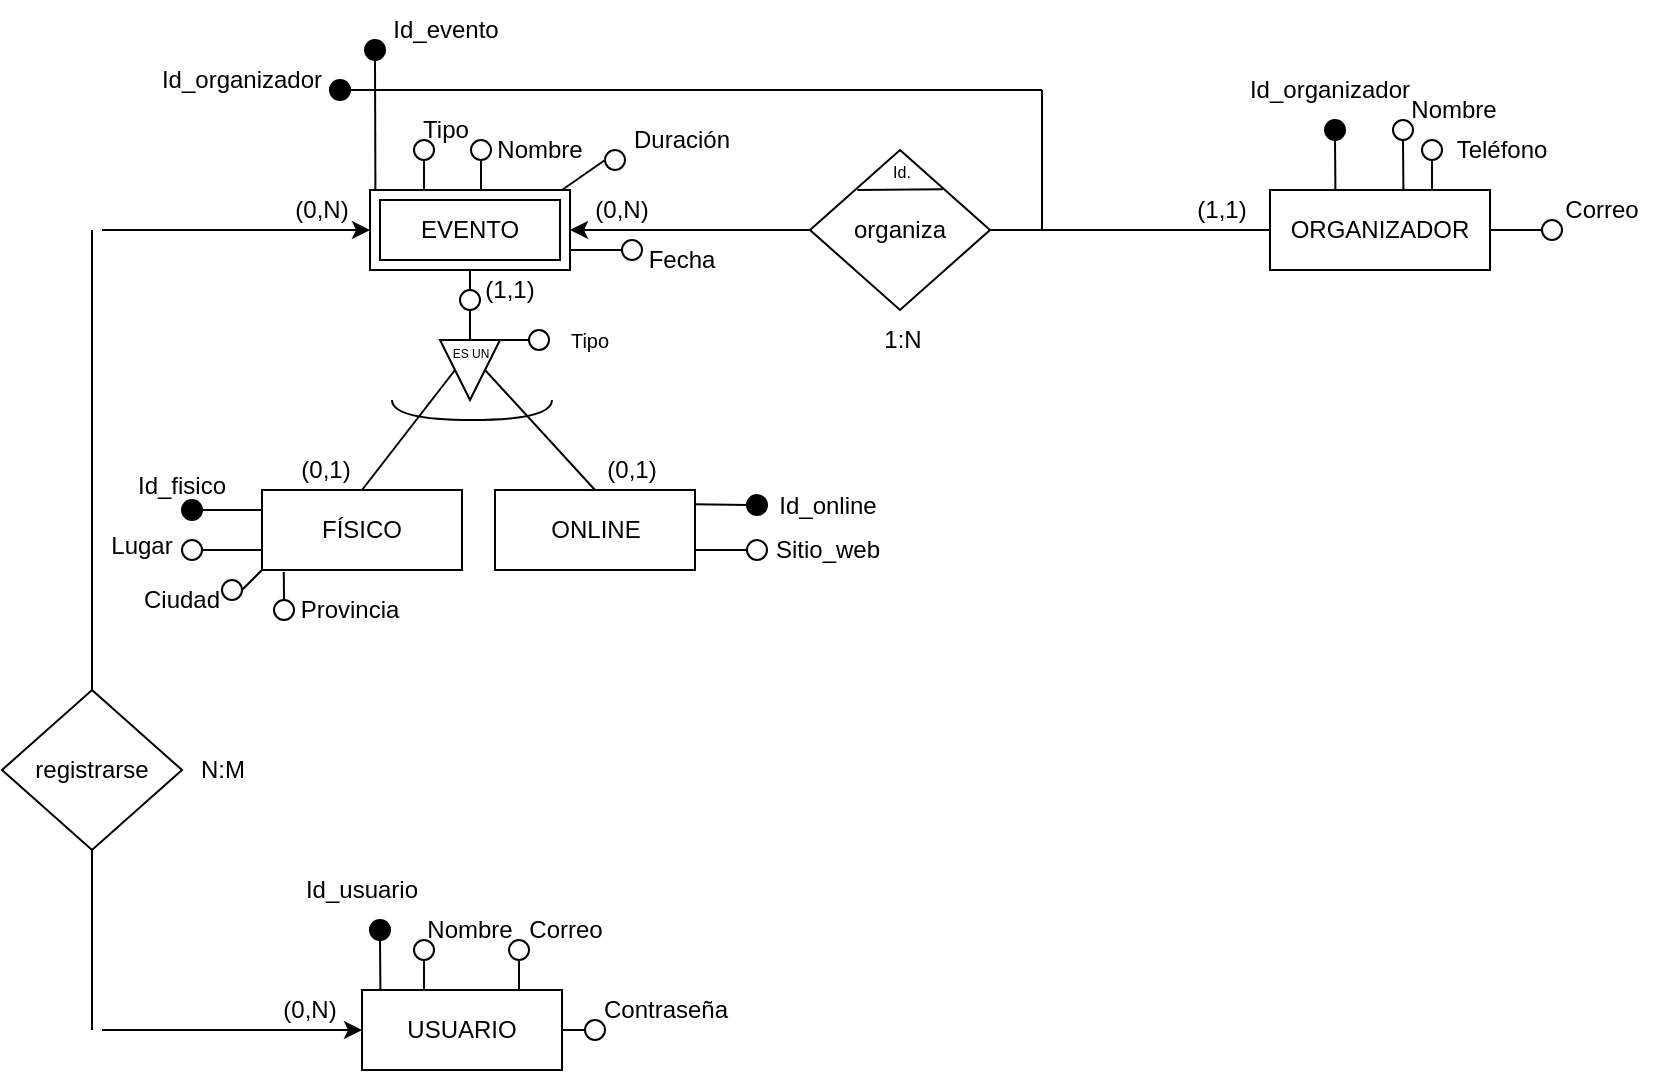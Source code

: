 <mxfile version="27.1.1">
  <diagram name="Página-1" id="64P_NPGaRn5wYiKogRGo">
    <mxGraphModel dx="2253" dy="777" grid="1" gridSize="10" guides="1" tooltips="1" connect="1" arrows="1" fold="1" page="1" pageScale="1" pageWidth="827" pageHeight="1169" math="0" shadow="0">
      <root>
        <mxCell id="0" />
        <mxCell id="1" parent="0" />
        <mxCell id="jW0h0iekPydfrRsHZEFX-2" value="ORGANIZADOR" style="rounded=0;whiteSpace=wrap;html=1;" parent="1" vertex="1">
          <mxGeometry x="624" y="120" width="110" height="40" as="geometry" />
        </mxCell>
        <mxCell id="jW0h0iekPydfrRsHZEFX-3" value="organiza" style="rhombus;whiteSpace=wrap;html=1;" parent="1" vertex="1">
          <mxGeometry x="394" y="100" width="90" height="80" as="geometry" />
        </mxCell>
        <mxCell id="jW0h0iekPydfrRsHZEFX-5" value="" style="endArrow=none;html=1;rounded=0;exitX=1;exitY=0.5;exitDx=0;exitDy=0;entryX=0;entryY=0.5;entryDx=0;entryDy=0;" parent="1" source="jW0h0iekPydfrRsHZEFX-3" target="jW0h0iekPydfrRsHZEFX-2" edge="1">
          <mxGeometry width="50" height="50" relative="1" as="geometry">
            <mxPoint x="390" y="430" as="sourcePoint" />
            <mxPoint x="440" y="380" as="targetPoint" />
          </mxGeometry>
        </mxCell>
        <mxCell id="jW0h0iekPydfrRsHZEFX-7" value="" style="ellipse;whiteSpace=wrap;html=1;aspect=fixed;" parent="1" vertex="1">
          <mxGeometry x="219" y="170" width="10" height="10" as="geometry" />
        </mxCell>
        <mxCell id="jW0h0iekPydfrRsHZEFX-8" value="" style="endArrow=none;html=1;rounded=0;" parent="1" edge="1">
          <mxGeometry width="50" height="50" relative="1" as="geometry">
            <mxPoint x="224" y="200" as="sourcePoint" />
            <mxPoint x="224" y="180" as="targetPoint" />
          </mxGeometry>
        </mxCell>
        <mxCell id="jW0h0iekPydfrRsHZEFX-9" value="" style="triangle;whiteSpace=wrap;html=1;rotation=90;" parent="1" vertex="1">
          <mxGeometry x="209" y="195" width="30" height="30" as="geometry" />
        </mxCell>
        <mxCell id="jW0h0iekPydfrRsHZEFX-10" value="&lt;font style=&quot;font-size: 6px;&quot;&gt;ES UN&lt;/font&gt;" style="text;html=1;align=center;verticalAlign=middle;whiteSpace=wrap;rounded=0;" parent="1" vertex="1">
          <mxGeometry x="211.5" y="195" width="25" height="10" as="geometry" />
        </mxCell>
        <mxCell id="jW0h0iekPydfrRsHZEFX-11" value="" style="endArrow=none;html=1;rounded=0;entryX=0;entryY=0.5;entryDx=0;entryDy=0;exitX=1;exitY=0;exitDx=0;exitDy=0;" parent="1" source="jW0h0iekPydfrRsHZEFX-10" target="jW0h0iekPydfrRsHZEFX-12" edge="1">
          <mxGeometry width="50" height="50" relative="1" as="geometry">
            <mxPoint x="239" y="200" as="sourcePoint" />
            <mxPoint x="264.21" y="185" as="targetPoint" />
          </mxGeometry>
        </mxCell>
        <mxCell id="jW0h0iekPydfrRsHZEFX-12" value="" style="ellipse;whiteSpace=wrap;html=1;aspect=fixed;" parent="1" vertex="1">
          <mxGeometry x="253.5" y="190" width="10" height="10" as="geometry" />
        </mxCell>
        <mxCell id="jW0h0iekPydfrRsHZEFX-13" value="" style="endArrow=none;html=1;rounded=0;exitX=0.5;exitY=0;exitDx=0;exitDy=0;entryX=0.5;entryY=1;entryDx=0;entryDy=0;" parent="1" source="jW0h0iekPydfrRsHZEFX-7" edge="1">
          <mxGeometry width="50" height="50" relative="1" as="geometry">
            <mxPoint x="300" y="300" as="sourcePoint" />
            <mxPoint x="224.0" y="160" as="targetPoint" />
          </mxGeometry>
        </mxCell>
        <mxCell id="jW0h0iekPydfrRsHZEFX-14" value="&lt;font style=&quot;font-size: 10px;&quot;&gt;Tipo&lt;/font&gt;" style="text;html=1;align=center;verticalAlign=middle;whiteSpace=wrap;rounded=0;" parent="1" vertex="1">
          <mxGeometry x="253.5" y="180" width="60" height="30" as="geometry" />
        </mxCell>
        <mxCell id="jW0h0iekPydfrRsHZEFX-15" value="FÍSICO" style="rounded=0;whiteSpace=wrap;html=1;" parent="1" vertex="1">
          <mxGeometry x="120" y="270" width="100" height="40" as="geometry" />
        </mxCell>
        <mxCell id="jW0h0iekPydfrRsHZEFX-16" value="ONLINE" style="rounded=0;whiteSpace=wrap;html=1;" parent="1" vertex="1">
          <mxGeometry x="236.5" y="270" width="100" height="40" as="geometry" />
        </mxCell>
        <mxCell id="jW0h0iekPydfrRsHZEFX-17" value="" style="endArrow=none;html=1;rounded=0;entryX=0.5;entryY=1;entryDx=0;entryDy=0;exitX=0.5;exitY=0;exitDx=0;exitDy=0;" parent="1" source="jW0h0iekPydfrRsHZEFX-15" target="jW0h0iekPydfrRsHZEFX-9" edge="1">
          <mxGeometry width="50" height="50" relative="1" as="geometry">
            <mxPoint x="90" y="420" as="sourcePoint" />
            <mxPoint x="140" y="370" as="targetPoint" />
          </mxGeometry>
        </mxCell>
        <mxCell id="jW0h0iekPydfrRsHZEFX-18" value="" style="endArrow=none;html=1;rounded=0;entryX=0.5;entryY=0;entryDx=0;entryDy=0;exitX=0.5;exitY=0;exitDx=0;exitDy=0;" parent="1" source="jW0h0iekPydfrRsHZEFX-16" target="jW0h0iekPydfrRsHZEFX-9" edge="1">
          <mxGeometry width="50" height="50" relative="1" as="geometry">
            <mxPoint x="90" y="420" as="sourcePoint" />
            <mxPoint x="140" y="370" as="targetPoint" />
          </mxGeometry>
        </mxCell>
        <mxCell id="jW0h0iekPydfrRsHZEFX-19" value="" style="shape=requiredInterface;html=1;verticalLabelPosition=bottom;sketch=0;rotation=90;" parent="1" vertex="1">
          <mxGeometry x="220" y="190" width="10" height="80" as="geometry" />
        </mxCell>
        <mxCell id="jW0h0iekPydfrRsHZEFX-21" value="registrarse" style="rhombus;whiteSpace=wrap;html=1;" parent="1" vertex="1">
          <mxGeometry x="-10" y="370" width="90" height="80" as="geometry" />
        </mxCell>
        <mxCell id="jW0h0iekPydfrRsHZEFX-22" value="USUARIO" style="rounded=0;whiteSpace=wrap;html=1;" parent="1" vertex="1">
          <mxGeometry x="170" y="520" width="100" height="40" as="geometry" />
        </mxCell>
        <mxCell id="jW0h0iekPydfrRsHZEFX-26" value="EVENTO" style="shape=ext;margin=3;double=1;whiteSpace=wrap;html=1;align=center;" parent="1" vertex="1">
          <mxGeometry x="174.0" y="120" width="100" height="40" as="geometry" />
        </mxCell>
        <mxCell id="jW0h0iekPydfrRsHZEFX-27" value="" style="endArrow=none;html=1;rounded=0;exitX=0.5;exitY=0;exitDx=0;exitDy=0;" parent="1" source="jW0h0iekPydfrRsHZEFX-21" edge="1">
          <mxGeometry width="50" height="50" relative="1" as="geometry">
            <mxPoint x="150" y="410" as="sourcePoint" />
            <mxPoint x="35" y="140" as="targetPoint" />
          </mxGeometry>
        </mxCell>
        <mxCell id="jW0h0iekPydfrRsHZEFX-29" value="" style="endArrow=none;html=1;rounded=0;exitX=0.5;exitY=1;exitDx=0;exitDy=0;" parent="1" source="jW0h0iekPydfrRsHZEFX-21" edge="1">
          <mxGeometry width="50" height="50" relative="1" as="geometry">
            <mxPoint x="80" y="380" as="sourcePoint" />
            <mxPoint x="35" y="540" as="targetPoint" />
          </mxGeometry>
        </mxCell>
        <mxCell id="jW0h0iekPydfrRsHZEFX-31" value="Id_organizador" style="text;html=1;align=center;verticalAlign=middle;whiteSpace=wrap;rounded=0;" parent="1" vertex="1">
          <mxGeometry x="624" y="55" width="60" height="30" as="geometry" />
        </mxCell>
        <mxCell id="jW0h0iekPydfrRsHZEFX-32" value="" style="ellipse;whiteSpace=wrap;html=1;aspect=fixed;fillColor=black;" parent="1" vertex="1">
          <mxGeometry x="651.5" y="85" width="10" height="10" as="geometry" />
        </mxCell>
        <mxCell id="jW0h0iekPydfrRsHZEFX-33" value="" style="endArrow=none;html=1;rounded=0;entryX=0.5;entryY=1;entryDx=0;entryDy=0;exitX=0.75;exitY=0;exitDx=0;exitDy=0;" parent="1" target="jW0h0iekPydfrRsHZEFX-32" edge="1">
          <mxGeometry width="50" height="50" relative="1" as="geometry">
            <mxPoint x="656.71" y="120" as="sourcePoint" />
            <mxPoint x="378.71" y="210" as="targetPoint" />
          </mxGeometry>
        </mxCell>
        <mxCell id="jW0h0iekPydfrRsHZEFX-34" value="Nombre" style="text;html=1;align=center;verticalAlign=middle;whiteSpace=wrap;rounded=0;" parent="1" vertex="1">
          <mxGeometry x="685.5" y="65" width="60" height="30" as="geometry" />
        </mxCell>
        <mxCell id="jW0h0iekPydfrRsHZEFX-35" value="" style="ellipse;whiteSpace=wrap;html=1;aspect=fixed;fillColor=none;" parent="1" vertex="1">
          <mxGeometry x="685.5" y="85" width="10" height="10" as="geometry" />
        </mxCell>
        <mxCell id="jW0h0iekPydfrRsHZEFX-36" value="" style="endArrow=none;html=1;rounded=0;entryX=0.5;entryY=1;entryDx=0;entryDy=0;exitX=0.75;exitY=0;exitDx=0;exitDy=0;" parent="1" target="jW0h0iekPydfrRsHZEFX-35" edge="1">
          <mxGeometry width="50" height="50" relative="1" as="geometry">
            <mxPoint x="690.71" y="120" as="sourcePoint" />
            <mxPoint x="412.71" y="210" as="targetPoint" />
          </mxGeometry>
        </mxCell>
        <mxCell id="jW0h0iekPydfrRsHZEFX-37" value="Teléfono" style="text;html=1;align=center;verticalAlign=middle;whiteSpace=wrap;rounded=0;" parent="1" vertex="1">
          <mxGeometry x="710" y="85" width="60" height="30" as="geometry" />
        </mxCell>
        <mxCell id="jW0h0iekPydfrRsHZEFX-38" value="" style="ellipse;whiteSpace=wrap;html=1;aspect=fixed;fillColor=none;" parent="1" vertex="1">
          <mxGeometry x="700" y="95" width="10" height="10" as="geometry" />
        </mxCell>
        <mxCell id="jW0h0iekPydfrRsHZEFX-39" value="" style="endArrow=none;html=1;rounded=0;entryX=0.5;entryY=1;entryDx=0;entryDy=0;" parent="1" target="jW0h0iekPydfrRsHZEFX-38" edge="1">
          <mxGeometry width="50" height="50" relative="1" as="geometry">
            <mxPoint x="705" y="120" as="sourcePoint" />
            <mxPoint x="427.21" y="220" as="targetPoint" />
          </mxGeometry>
        </mxCell>
        <mxCell id="jW0h0iekPydfrRsHZEFX-40" value="Correo" style="text;html=1;align=center;verticalAlign=middle;whiteSpace=wrap;rounded=0;" parent="1" vertex="1">
          <mxGeometry x="760" y="115" width="60" height="30" as="geometry" />
        </mxCell>
        <mxCell id="jW0h0iekPydfrRsHZEFX-41" value="" style="ellipse;whiteSpace=wrap;html=1;aspect=fixed;fillColor=none;" parent="1" vertex="1">
          <mxGeometry x="760" y="135" width="10" height="10" as="geometry" />
        </mxCell>
        <mxCell id="jW0h0iekPydfrRsHZEFX-42" value="" style="endArrow=none;html=1;rounded=0;entryX=0;entryY=0.5;entryDx=0;entryDy=0;exitX=1;exitY=0.5;exitDx=0;exitDy=0;" parent="1" source="jW0h0iekPydfrRsHZEFX-2" target="jW0h0iekPydfrRsHZEFX-41" edge="1">
          <mxGeometry width="50" height="50" relative="1" as="geometry">
            <mxPoint x="765.21" y="170" as="sourcePoint" />
            <mxPoint x="487.21" y="260" as="targetPoint" />
          </mxGeometry>
        </mxCell>
        <mxCell id="jW0h0iekPydfrRsHZEFX-43" value="" style="ellipse;whiteSpace=wrap;html=1;aspect=fixed;fillColor=black;" parent="1" vertex="1">
          <mxGeometry x="171.5" y="45" width="10" height="10" as="geometry" />
        </mxCell>
        <mxCell id="jW0h0iekPydfrRsHZEFX-44" value="" style="endArrow=none;html=1;rounded=0;entryX=0.5;entryY=1;entryDx=0;entryDy=0;exitX=0.75;exitY=0;exitDx=0;exitDy=0;" parent="1" target="jW0h0iekPydfrRsHZEFX-43" edge="1">
          <mxGeometry width="50" height="50" relative="1" as="geometry">
            <mxPoint x="176.71" y="120" as="sourcePoint" />
            <mxPoint x="-101.29" y="210" as="targetPoint" />
          </mxGeometry>
        </mxCell>
        <mxCell id="jW0h0iekPydfrRsHZEFX-45" value="Id_evento" style="text;html=1;align=center;verticalAlign=middle;whiteSpace=wrap;rounded=0;" parent="1" vertex="1">
          <mxGeometry x="181.5" y="25" width="60" height="30" as="geometry" />
        </mxCell>
        <mxCell id="jW0h0iekPydfrRsHZEFX-46" value="Tipo" style="text;html=1;align=center;verticalAlign=middle;whiteSpace=wrap;rounded=0;" parent="1" vertex="1">
          <mxGeometry x="181.5" y="75" width="60" height="30" as="geometry" />
        </mxCell>
        <mxCell id="jW0h0iekPydfrRsHZEFX-47" value="" style="ellipse;whiteSpace=wrap;html=1;aspect=fixed;fillColor=none;" parent="1" vertex="1">
          <mxGeometry x="196" y="95" width="10" height="10" as="geometry" />
        </mxCell>
        <mxCell id="jW0h0iekPydfrRsHZEFX-48" value="" style="endArrow=none;html=1;rounded=0;entryX=0.5;entryY=1;entryDx=0;entryDy=0;exitX=0.27;exitY=0;exitDx=0;exitDy=0;exitPerimeter=0;" parent="1" source="jW0h0iekPydfrRsHZEFX-26" target="jW0h0iekPydfrRsHZEFX-47" edge="1">
          <mxGeometry width="50" height="50" relative="1" as="geometry">
            <mxPoint x="170" y="100" as="sourcePoint" />
            <mxPoint x="-76.79" y="220" as="targetPoint" />
          </mxGeometry>
        </mxCell>
        <mxCell id="jW0h0iekPydfrRsHZEFX-49" value="Nombre" style="text;html=1;align=center;verticalAlign=middle;whiteSpace=wrap;rounded=0;" parent="1" vertex="1">
          <mxGeometry x="229" y="85" width="60" height="30" as="geometry" />
        </mxCell>
        <mxCell id="jW0h0iekPydfrRsHZEFX-50" value="" style="ellipse;whiteSpace=wrap;html=1;aspect=fixed;fillColor=none;" parent="1" vertex="1">
          <mxGeometry x="224.5" y="95" width="10" height="10" as="geometry" />
        </mxCell>
        <mxCell id="jW0h0iekPydfrRsHZEFX-51" value="" style="endArrow=none;html=1;rounded=0;entryX=0.5;entryY=1;entryDx=0;entryDy=0;exitX=0.27;exitY=0;exitDx=0;exitDy=0;exitPerimeter=0;" parent="1" target="jW0h0iekPydfrRsHZEFX-50" edge="1">
          <mxGeometry width="50" height="50" relative="1" as="geometry">
            <mxPoint x="229.5" y="120" as="sourcePoint" />
            <mxPoint x="-48.29" y="220" as="targetPoint" />
          </mxGeometry>
        </mxCell>
        <mxCell id="jW0h0iekPydfrRsHZEFX-52" value="Duración" style="text;html=1;align=center;verticalAlign=middle;whiteSpace=wrap;rounded=0;" parent="1" vertex="1">
          <mxGeometry x="300" y="80" width="60" height="30" as="geometry" />
        </mxCell>
        <mxCell id="jW0h0iekPydfrRsHZEFX-53" value="" style="ellipse;whiteSpace=wrap;html=1;aspect=fixed;fillColor=none;" parent="1" vertex="1">
          <mxGeometry x="291.5" y="100" width="10" height="10" as="geometry" />
        </mxCell>
        <mxCell id="jW0h0iekPydfrRsHZEFX-54" value="" style="endArrow=none;html=1;rounded=0;entryX=0;entryY=0.5;entryDx=0;entryDy=0;exitX=1;exitY=0.5;exitDx=0;exitDy=0;" parent="1" target="jW0h0iekPydfrRsHZEFX-53" edge="1">
          <mxGeometry width="50" height="50" relative="1" as="geometry">
            <mxPoint x="270" y="120" as="sourcePoint" />
            <mxPoint x="23.21" y="240" as="targetPoint" />
          </mxGeometry>
        </mxCell>
        <mxCell id="jW0h0iekPydfrRsHZEFX-55" value="Fecha" style="text;html=1;align=center;verticalAlign=middle;whiteSpace=wrap;rounded=0;" parent="1" vertex="1">
          <mxGeometry x="300" y="140" width="60" height="30" as="geometry" />
        </mxCell>
        <mxCell id="jW0h0iekPydfrRsHZEFX-56" value="" style="ellipse;whiteSpace=wrap;html=1;aspect=fixed;fillColor=none;" parent="1" vertex="1">
          <mxGeometry x="300" y="145" width="10" height="10" as="geometry" />
        </mxCell>
        <mxCell id="jW0h0iekPydfrRsHZEFX-57" value="" style="endArrow=none;html=1;rounded=0;entryX=0;entryY=0.5;entryDx=0;entryDy=0;exitX=1;exitY=0.5;exitDx=0;exitDy=0;" parent="1" target="jW0h0iekPydfrRsHZEFX-56" edge="1">
          <mxGeometry width="50" height="50" relative="1" as="geometry">
            <mxPoint x="274" y="150" as="sourcePoint" />
            <mxPoint x="27.21" y="270" as="targetPoint" />
          </mxGeometry>
        </mxCell>
        <mxCell id="jW0h0iekPydfrRsHZEFX-58" value="Sitio_web" style="text;html=1;align=center;verticalAlign=middle;whiteSpace=wrap;rounded=0;" parent="1" vertex="1">
          <mxGeometry x="372.5" y="285" width="60" height="30" as="geometry" />
        </mxCell>
        <mxCell id="jW0h0iekPydfrRsHZEFX-59" value="" style="ellipse;whiteSpace=wrap;html=1;aspect=fixed;fillColor=none;" parent="1" vertex="1">
          <mxGeometry x="362.5" y="295" width="10" height="10" as="geometry" />
        </mxCell>
        <mxCell id="jW0h0iekPydfrRsHZEFX-60" value="" style="endArrow=none;html=1;rounded=0;entryX=0;entryY=0.5;entryDx=0;entryDy=0;exitX=1;exitY=0.5;exitDx=0;exitDy=0;" parent="1" target="jW0h0iekPydfrRsHZEFX-59" edge="1">
          <mxGeometry width="50" height="50" relative="1" as="geometry">
            <mxPoint x="336.5" y="300" as="sourcePoint" />
            <mxPoint x="89.71" y="420" as="targetPoint" />
          </mxGeometry>
        </mxCell>
        <mxCell id="jW0h0iekPydfrRsHZEFX-61" value="" style="ellipse;whiteSpace=wrap;html=1;aspect=fixed;fillColor=black;" parent="1" vertex="1">
          <mxGeometry x="362.5" y="272.5" width="10" height="10" as="geometry" />
        </mxCell>
        <mxCell id="jW0h0iekPydfrRsHZEFX-62" value="" style="endArrow=none;html=1;rounded=0;exitX=1;exitY=0.179;exitDx=0;exitDy=0;entryX=0;entryY=0.5;entryDx=0;entryDy=0;exitPerimeter=0;" parent="1" source="jW0h0iekPydfrRsHZEFX-16" target="jW0h0iekPydfrRsHZEFX-61" edge="1">
          <mxGeometry width="50" height="50" relative="1" as="geometry">
            <mxPoint x="367.71" y="307.5" as="sourcePoint" />
            <mxPoint x="360" y="280" as="targetPoint" />
          </mxGeometry>
        </mxCell>
        <mxCell id="jW0h0iekPydfrRsHZEFX-63" value="Id_online" style="text;html=1;align=center;verticalAlign=middle;whiteSpace=wrap;rounded=0;" parent="1" vertex="1">
          <mxGeometry x="372.5" y="262.5" width="60" height="30" as="geometry" />
        </mxCell>
        <mxCell id="jW0h0iekPydfrRsHZEFX-64" value="" style="ellipse;whiteSpace=wrap;html=1;aspect=fixed;fillColor=black;" parent="1" vertex="1">
          <mxGeometry x="80" y="275" width="10" height="10" as="geometry" />
        </mxCell>
        <mxCell id="jW0h0iekPydfrRsHZEFX-65" value="" style="endArrow=none;html=1;rounded=0;entryX=1;entryY=0.5;entryDx=0;entryDy=0;exitX=0;exitY=0.25;exitDx=0;exitDy=0;" parent="1" source="jW0h0iekPydfrRsHZEFX-15" target="jW0h0iekPydfrRsHZEFX-64" edge="1">
          <mxGeometry width="50" height="50" relative="1" as="geometry">
            <mxPoint x="85.21" y="310" as="sourcePoint" />
            <mxPoint x="-192.79" y="400" as="targetPoint" />
          </mxGeometry>
        </mxCell>
        <mxCell id="jW0h0iekPydfrRsHZEFX-66" value="Id_fisico" style="text;html=1;align=center;verticalAlign=middle;whiteSpace=wrap;rounded=0;" parent="1" vertex="1">
          <mxGeometry x="50" y="252.5" width="60" height="30" as="geometry" />
        </mxCell>
        <mxCell id="jW0h0iekPydfrRsHZEFX-67" value="Lugar" style="text;html=1;align=center;verticalAlign=middle;whiteSpace=wrap;rounded=0;" parent="1" vertex="1">
          <mxGeometry x="30" y="282.5" width="60" height="30" as="geometry" />
        </mxCell>
        <mxCell id="jW0h0iekPydfrRsHZEFX-68" value="" style="ellipse;whiteSpace=wrap;html=1;aspect=fixed;fillColor=none;" parent="1" vertex="1">
          <mxGeometry x="80" y="295" width="10" height="10" as="geometry" />
        </mxCell>
        <mxCell id="jW0h0iekPydfrRsHZEFX-69" value="" style="endArrow=none;html=1;rounded=0;exitX=0;exitY=0.75;exitDx=0;exitDy=0;" parent="1" source="jW0h0iekPydfrRsHZEFX-15" edge="1">
          <mxGeometry width="50" height="50" relative="1" as="geometry">
            <mxPoint x="54" y="300" as="sourcePoint" />
            <mxPoint x="90" y="300" as="targetPoint" />
          </mxGeometry>
        </mxCell>
        <mxCell id="jW0h0iekPydfrRsHZEFX-70" value="" style="ellipse;whiteSpace=wrap;html=1;aspect=fixed;fillColor=black;" parent="1" vertex="1">
          <mxGeometry x="174" y="485" width="10" height="10" as="geometry" />
        </mxCell>
        <mxCell id="jW0h0iekPydfrRsHZEFX-71" value="" style="endArrow=none;html=1;rounded=0;entryX=0.5;entryY=1;entryDx=0;entryDy=0;exitX=0.75;exitY=0;exitDx=0;exitDy=0;" parent="1" target="jW0h0iekPydfrRsHZEFX-70" edge="1">
          <mxGeometry width="50" height="50" relative="1" as="geometry">
            <mxPoint x="179.21" y="520" as="sourcePoint" />
            <mxPoint x="-98.79" y="610" as="targetPoint" />
          </mxGeometry>
        </mxCell>
        <mxCell id="jW0h0iekPydfrRsHZEFX-72" value="Id_usuario" style="text;html=1;align=center;verticalAlign=middle;whiteSpace=wrap;rounded=0;" parent="1" vertex="1">
          <mxGeometry x="140" y="455" width="60" height="30" as="geometry" />
        </mxCell>
        <mxCell id="jW0h0iekPydfrRsHZEFX-73" value="" style="ellipse;whiteSpace=wrap;html=1;aspect=fixed;fillColor=none;" parent="1" vertex="1">
          <mxGeometry x="196" y="495" width="10" height="10" as="geometry" />
        </mxCell>
        <mxCell id="jW0h0iekPydfrRsHZEFX-74" value="" style="endArrow=none;html=1;rounded=0;entryX=0.5;entryY=1;entryDx=0;entryDy=0;exitX=0.27;exitY=0;exitDx=0;exitDy=0;exitPerimeter=0;" parent="1" target="jW0h0iekPydfrRsHZEFX-73" edge="1">
          <mxGeometry width="50" height="50" relative="1" as="geometry">
            <mxPoint x="201" y="520" as="sourcePoint" />
            <mxPoint x="-76.79" y="620" as="targetPoint" />
          </mxGeometry>
        </mxCell>
        <mxCell id="jW0h0iekPydfrRsHZEFX-75" value="Nombre" style="text;html=1;align=center;verticalAlign=middle;whiteSpace=wrap;rounded=0;" parent="1" vertex="1">
          <mxGeometry x="194" y="475" width="60" height="30" as="geometry" />
        </mxCell>
        <mxCell id="jW0h0iekPydfrRsHZEFX-76" value="" style="ellipse;whiteSpace=wrap;html=1;aspect=fixed;fillColor=none;" parent="1" vertex="1">
          <mxGeometry x="243.5" y="495" width="10" height="10" as="geometry" />
        </mxCell>
        <mxCell id="jW0h0iekPydfrRsHZEFX-77" value="" style="endArrow=none;html=1;rounded=0;entryX=0.5;entryY=1;entryDx=0;entryDy=0;exitX=0.27;exitY=0;exitDx=0;exitDy=0;exitPerimeter=0;" parent="1" target="jW0h0iekPydfrRsHZEFX-76" edge="1">
          <mxGeometry width="50" height="50" relative="1" as="geometry">
            <mxPoint x="248.5" y="520" as="sourcePoint" />
            <mxPoint x="-29.29" y="620" as="targetPoint" />
          </mxGeometry>
        </mxCell>
        <mxCell id="jW0h0iekPydfrRsHZEFX-78" value="Correo" style="text;html=1;align=center;verticalAlign=middle;whiteSpace=wrap;rounded=0;" parent="1" vertex="1">
          <mxGeometry x="241.5" y="475" width="60" height="30" as="geometry" />
        </mxCell>
        <mxCell id="jW0h0iekPydfrRsHZEFX-79" value="" style="ellipse;whiteSpace=wrap;html=1;aspect=fixed;fillColor=none;" parent="1" vertex="1">
          <mxGeometry x="281.5" y="535" width="10" height="10" as="geometry" />
        </mxCell>
        <mxCell id="jW0h0iekPydfrRsHZEFX-80" value="" style="endArrow=none;html=1;rounded=0;exitX=1;exitY=0.5;exitDx=0;exitDy=0;entryX=0;entryY=0.5;entryDx=0;entryDy=0;" parent="1" source="jW0h0iekPydfrRsHZEFX-22" target="jW0h0iekPydfrRsHZEFX-79" edge="1">
          <mxGeometry width="50" height="50" relative="1" as="geometry">
            <mxPoint x="287" y="562.5" as="sourcePoint" />
            <mxPoint x="290" y="560" as="targetPoint" />
          </mxGeometry>
        </mxCell>
        <mxCell id="jW0h0iekPydfrRsHZEFX-81" value="Contraseña" style="text;html=1;align=center;verticalAlign=middle;whiteSpace=wrap;rounded=0;" parent="1" vertex="1">
          <mxGeometry x="291.5" y="515" width="60" height="30" as="geometry" />
        </mxCell>
        <mxCell id="jW0h0iekPydfrRsHZEFX-83" value="&lt;font style=&quot;font-size: 12px;&quot;&gt;(1,1)&lt;/font&gt;" style="text;html=1;align=center;verticalAlign=middle;whiteSpace=wrap;rounded=0;" parent="1" vertex="1">
          <mxGeometry x="570" y="115" width="60" height="30" as="geometry" />
        </mxCell>
        <mxCell id="jW0h0iekPydfrRsHZEFX-84" value="&lt;font style=&quot;font-size: 12px;&quot;&gt;(1,1)&lt;/font&gt;" style="text;html=1;align=center;verticalAlign=middle;whiteSpace=wrap;rounded=0;" parent="1" vertex="1">
          <mxGeometry x="214" y="155" width="60" height="30" as="geometry" />
        </mxCell>
        <mxCell id="jW0h0iekPydfrRsHZEFX-85" value="&lt;font style=&quot;font-size: 12px;&quot;&gt;(0,1)&lt;/font&gt;" style="text;html=1;align=center;verticalAlign=middle;whiteSpace=wrap;rounded=0;" parent="1" vertex="1">
          <mxGeometry x="275" y="245" width="60" height="30" as="geometry" />
        </mxCell>
        <mxCell id="jW0h0iekPydfrRsHZEFX-87" value="&lt;font style=&quot;font-size: 12px;&quot;&gt;(0,1)&lt;/font&gt;" style="text;html=1;align=center;verticalAlign=middle;whiteSpace=wrap;rounded=0;" parent="1" vertex="1">
          <mxGeometry x="121.5" y="245" width="60" height="30" as="geometry" />
        </mxCell>
        <mxCell id="jW0h0iekPydfrRsHZEFX-88" value="1:N" style="text;html=1;align=center;verticalAlign=middle;resizable=0;points=[];autosize=1;strokeColor=none;fillColor=none;" parent="1" vertex="1">
          <mxGeometry x="420" y="180" width="40" height="30" as="geometry" />
        </mxCell>
        <mxCell id="jW0h0iekPydfrRsHZEFX-89" value="&lt;font style=&quot;font-size: 12px;&quot;&gt;(0,N)&lt;/font&gt;" style="text;html=1;align=center;verticalAlign=middle;whiteSpace=wrap;rounded=0;" parent="1" vertex="1">
          <mxGeometry x="270" y="115" width="60" height="30" as="geometry" />
        </mxCell>
        <mxCell id="jW0h0iekPydfrRsHZEFX-90" value="N:M" style="text;html=1;align=center;verticalAlign=middle;resizable=0;points=[];autosize=1;strokeColor=none;fillColor=none;" parent="1" vertex="1">
          <mxGeometry x="75" y="395" width="50" height="30" as="geometry" />
        </mxCell>
        <mxCell id="jW0h0iekPydfrRsHZEFX-91" value="&lt;font style=&quot;font-size: 12px;&quot;&gt;(0,N)&lt;/font&gt;" style="text;html=1;align=center;verticalAlign=middle;whiteSpace=wrap;rounded=0;" parent="1" vertex="1">
          <mxGeometry x="120" y="115" width="60" height="30" as="geometry" />
        </mxCell>
        <mxCell id="jW0h0iekPydfrRsHZEFX-92" value="&lt;font style=&quot;font-size: 12px;&quot;&gt;(0,N)&lt;/font&gt;" style="text;html=1;align=center;verticalAlign=middle;whiteSpace=wrap;rounded=0;" parent="1" vertex="1">
          <mxGeometry x="114" y="515" width="60" height="30" as="geometry" />
        </mxCell>
        <mxCell id="jW0h0iekPydfrRsHZEFX-93" value="" style="endArrow=classic;html=1;rounded=0;entryX=0;entryY=0.5;entryDx=0;entryDy=0;" parent="1" target="jW0h0iekPydfrRsHZEFX-26" edge="1">
          <mxGeometry width="50" height="50" relative="1" as="geometry">
            <mxPoint x="40" y="140" as="sourcePoint" />
            <mxPoint x="260" y="260" as="targetPoint" />
          </mxGeometry>
        </mxCell>
        <mxCell id="jW0h0iekPydfrRsHZEFX-94" value="" style="endArrow=classic;html=1;rounded=0;entryX=0;entryY=0.5;entryDx=0;entryDy=0;" parent="1" target="jW0h0iekPydfrRsHZEFX-22" edge="1">
          <mxGeometry width="50" height="50" relative="1" as="geometry">
            <mxPoint x="40" y="540" as="sourcePoint" />
            <mxPoint x="180" y="390" as="targetPoint" />
          </mxGeometry>
        </mxCell>
        <mxCell id="jW0h0iekPydfrRsHZEFX-95" value="" style="endArrow=classic;html=1;rounded=0;entryX=1;entryY=0.5;entryDx=0;entryDy=0;exitX=0;exitY=0.5;exitDx=0;exitDy=0;" parent="1" source="jW0h0iekPydfrRsHZEFX-3" target="jW0h0iekPydfrRsHZEFX-26" edge="1">
          <mxGeometry width="50" height="50" relative="1" as="geometry">
            <mxPoint x="350" y="270" as="sourcePoint" />
            <mxPoint x="400" y="220" as="targetPoint" />
          </mxGeometry>
        </mxCell>
        <mxCell id="QlrN5AXjQIctAt8h1hYK-1" value="" style="endArrow=none;html=1;rounded=0;entryX=0.908;entryY=0.981;entryDx=0;entryDy=0;exitX=0;exitY=0;exitDx=0;exitDy=0;entryPerimeter=0;" parent="1" target="QlrN5AXjQIctAt8h1hYK-2" edge="1">
          <mxGeometry width="50" height="50" relative="1" as="geometry">
            <mxPoint x="417.71" y="120.0" as="sourcePoint" />
            <mxPoint x="457.71" y="120.0" as="targetPoint" />
          </mxGeometry>
        </mxCell>
        <mxCell id="QlrN5AXjQIctAt8h1hYK-2" value="&lt;font style=&quot;font-size: 8px;&quot;&gt;Id.&lt;/font&gt;" style="text;html=1;align=center;verticalAlign=middle;whiteSpace=wrap;rounded=0;" parent="1" vertex="1">
          <mxGeometry x="415" y="100.0" width="50" height="20" as="geometry" />
        </mxCell>
        <mxCell id="QlrN5AXjQIctAt8h1hYK-3" value="" style="endArrow=none;html=1;rounded=0;" parent="1" edge="1">
          <mxGeometry width="50" height="50" relative="1" as="geometry">
            <mxPoint x="510" y="140" as="sourcePoint" />
            <mxPoint x="510" y="70" as="targetPoint" />
          </mxGeometry>
        </mxCell>
        <mxCell id="QlrN5AXjQIctAt8h1hYK-4" value="" style="ellipse;whiteSpace=wrap;html=1;aspect=fixed;fillColor=black;" parent="1" vertex="1">
          <mxGeometry x="154" y="65" width="10" height="10" as="geometry" />
        </mxCell>
        <mxCell id="QlrN5AXjQIctAt8h1hYK-5" value="" style="endArrow=none;html=1;rounded=0;entryX=1;entryY=0.5;entryDx=0;entryDy=0;" parent="1" target="QlrN5AXjQIctAt8h1hYK-4" edge="1">
          <mxGeometry width="50" height="50" relative="1" as="geometry">
            <mxPoint x="510" y="70" as="sourcePoint" />
            <mxPoint x="-118.79" y="195" as="targetPoint" />
          </mxGeometry>
        </mxCell>
        <mxCell id="QlrN5AXjQIctAt8h1hYK-6" value="Id_organizador" style="text;html=1;align=center;verticalAlign=middle;whiteSpace=wrap;rounded=0;" parent="1" vertex="1">
          <mxGeometry x="80" y="50" width="60" height="30" as="geometry" />
        </mxCell>
        <mxCell id="QlrN5AXjQIctAt8h1hYK-7" value="" style="ellipse;whiteSpace=wrap;html=1;aspect=fixed;fillColor=none;" parent="1" vertex="1">
          <mxGeometry x="100" y="315" width="10" height="10" as="geometry" />
        </mxCell>
        <mxCell id="QlrN5AXjQIctAt8h1hYK-8" value="" style="endArrow=none;html=1;rounded=0;exitX=0;exitY=1;exitDx=0;exitDy=0;" parent="1" source="jW0h0iekPydfrRsHZEFX-15" edge="1">
          <mxGeometry width="50" height="50" relative="1" as="geometry">
            <mxPoint x="140" y="320" as="sourcePoint" />
            <mxPoint x="110" y="320" as="targetPoint" />
          </mxGeometry>
        </mxCell>
        <mxCell id="QlrN5AXjQIctAt8h1hYK-10" value="Ciudad" style="text;html=1;align=center;verticalAlign=middle;whiteSpace=wrap;rounded=0;" parent="1" vertex="1">
          <mxGeometry x="50" y="310" width="60" height="30" as="geometry" />
        </mxCell>
        <mxCell id="QlrN5AXjQIctAt8h1hYK-11" value="" style="ellipse;whiteSpace=wrap;html=1;aspect=fixed;fillColor=none;" parent="1" vertex="1">
          <mxGeometry x="126" y="325" width="10" height="10" as="geometry" />
        </mxCell>
        <mxCell id="QlrN5AXjQIctAt8h1hYK-12" value="" style="endArrow=none;html=1;rounded=0;entryX=0.5;entryY=0;entryDx=0;entryDy=0;exitX=0.109;exitY=1.024;exitDx=0;exitDy=0;exitPerimeter=0;" parent="1" source="jW0h0iekPydfrRsHZEFX-15" target="QlrN5AXjQIctAt8h1hYK-11" edge="1">
          <mxGeometry width="50" height="50" relative="1" as="geometry">
            <mxPoint x="100" y="330" as="sourcePoint" />
            <mxPoint x="-146.79" y="450" as="targetPoint" />
          </mxGeometry>
        </mxCell>
        <mxCell id="QlrN5AXjQIctAt8h1hYK-14" value="Provincia" style="text;html=1;align=center;verticalAlign=middle;whiteSpace=wrap;rounded=0;" parent="1" vertex="1">
          <mxGeometry x="134" y="315" width="60" height="30" as="geometry" />
        </mxCell>
      </root>
    </mxGraphModel>
  </diagram>
</mxfile>
